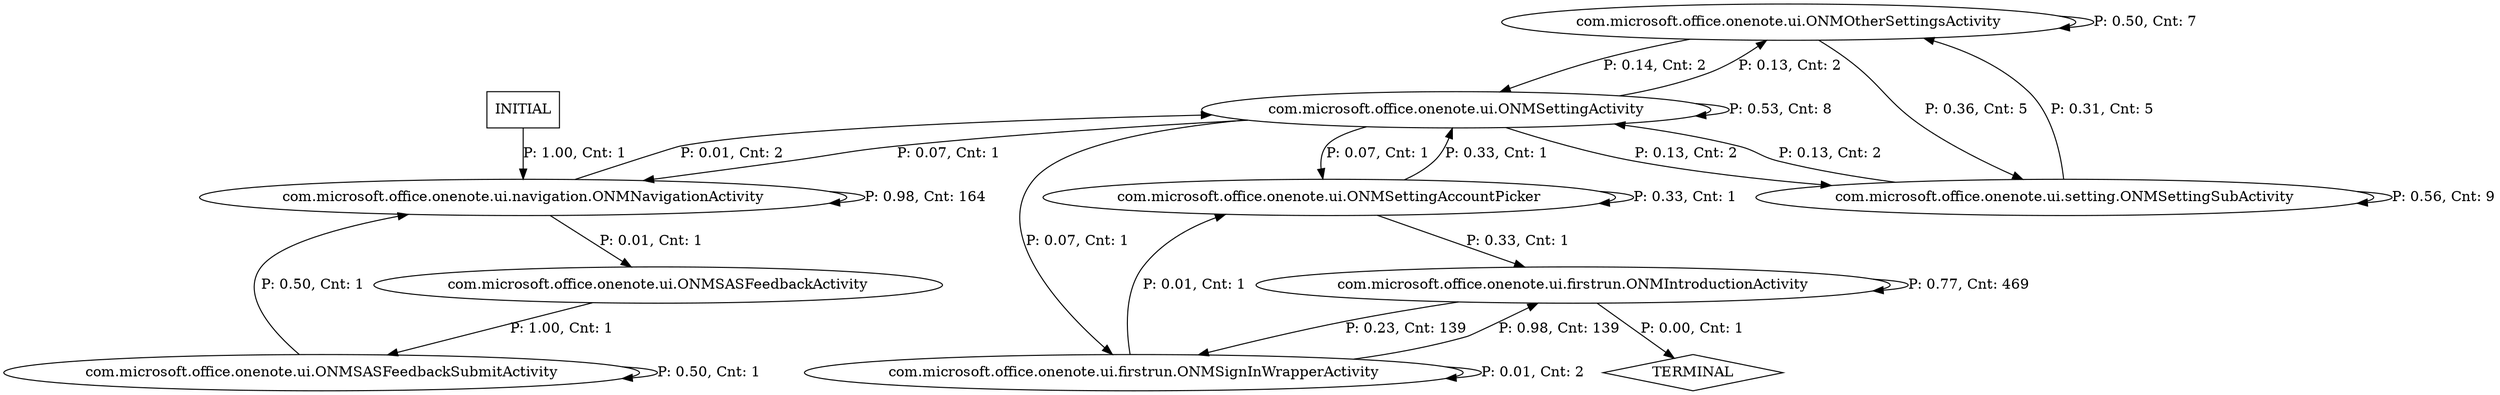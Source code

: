 digraph G {
  0 [label="com.microsoft.office.onenote.ui.ONMOtherSettingsActivity"];
  1 [label="com.microsoft.office.onenote.ui.ONMSASFeedbackActivity"];
  2 [label="com.microsoft.office.onenote.ui.ONMSASFeedbackSubmitActivity"];
  3 [label="com.microsoft.office.onenote.ui.ONMSettingAccountPicker"];
  4 [label="com.microsoft.office.onenote.ui.ONMSettingActivity"];
  5 [label="com.microsoft.office.onenote.ui.firstrun.ONMIntroductionActivity"];
  6 [label="com.microsoft.office.onenote.ui.firstrun.ONMSignInWrapperActivity"];
  7 [label="com.microsoft.office.onenote.ui.navigation.ONMNavigationActivity"];
  8 [label="com.microsoft.office.onenote.ui.setting.ONMSettingSubActivity"];
  9 [label="TERMINAL",shape=diamond];
  10 [label="INITIAL",shape=box];
0->0 [label="P: 0.50, Cnt: 7"];
0->4 [label="P: 0.14, Cnt: 2"];
0->8 [label="P: 0.36, Cnt: 5"];
1->2 [label="P: 1.00, Cnt: 1"];
2->2 [label="P: 0.50, Cnt: 1"];
2->7 [label="P: 0.50, Cnt: 1"];
3->3 [label="P: 0.33, Cnt: 1"];
3->4 [label="P: 0.33, Cnt: 1"];
3->5 [label="P: 0.33, Cnt: 1"];
4->0 [label="P: 0.13, Cnt: 2"];
4->3 [label="P: 0.07, Cnt: 1"];
4->4 [label="P: 0.53, Cnt: 8"];
4->6 [label="P: 0.07, Cnt: 1"];
4->7 [label="P: 0.07, Cnt: 1"];
4->8 [label="P: 0.13, Cnt: 2"];
5->5 [label="P: 0.77, Cnt: 469"];
5->6 [label="P: 0.23, Cnt: 139"];
5->9 [label="P: 0.00, Cnt: 1"];
6->3 [label="P: 0.01, Cnt: 1"];
6->5 [label="P: 0.98, Cnt: 139"];
6->6 [label="P: 0.01, Cnt: 2"];
7->1 [label="P: 0.01, Cnt: 1"];
7->4 [label="P: 0.01, Cnt: 2"];
7->7 [label="P: 0.98, Cnt: 164"];
8->0 [label="P: 0.31, Cnt: 5"];
8->4 [label="P: 0.13, Cnt: 2"];
8->8 [label="P: 0.56, Cnt: 9"];
10->7 [label="P: 1.00, Cnt: 1"];
}
